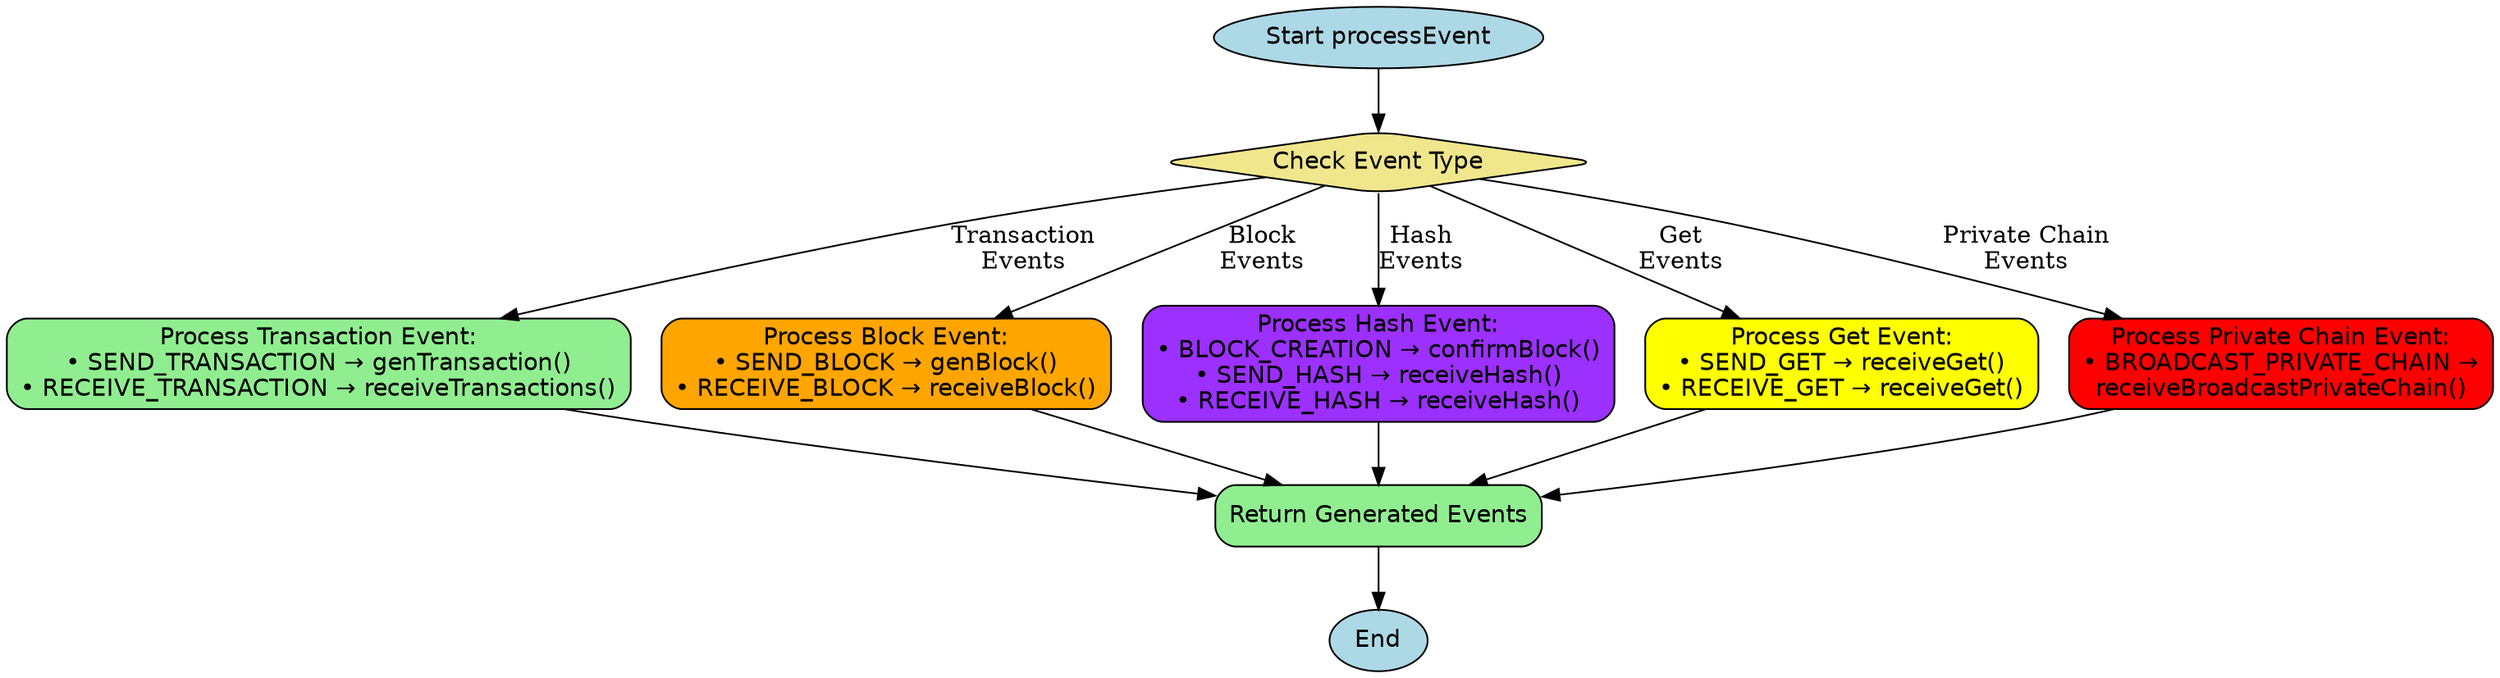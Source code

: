 digraph processEventFlow {
    rankdir=TB;
    
    // Node styles
    node [shape=box, style="filled,rounded", fontname="Helvetica"];
    start_node [label="Start processEvent", shape=ellipse, fillcolor=lightblue];
    end_node [label="End", shape=ellipse, fillcolor=lightblue];
    
    // Event type check
    event_type_check [
        label="Check Event Type",
        shape=diamond,
        fillcolor=khaki
    ];
    
    // Transaction Events
    process_transaction [
        label="Process Transaction Event:\n• SEND_TRANSACTION → genTransaction()\n• RECEIVE_TRANSACTION → receiveTransactions()",
        shape=box,
        fillcolor=lightgreen
    ];
    
    // Block Events
    process_block [
        label="Process Block Event:\n• SEND_BLOCK → genBlock()\n• RECEIVE_BLOCK → receiveBlock()",
        shape=box,
        fillcolor=orange
    ];
    
    // Hash Events
    process_hash [
        label="Process Hash Event:\n• BLOCK_CREATION → confirmBlock()\n• SEND_HASH → receiveHash()\n• RECEIVE_HASH → receiveHash()",
        shape=box,
        fillcolor=purple1
    ];
    
    // Get Events
    process_get [
        label="Process Get Event:\n• SEND_GET → receiveGet()\n• RECEIVE_GET → receiveGet()",
        shape=box,
        fillcolor=yellow
    ];
    
    // Private Chain Events
    process_private [
        label="Process Private Chain Event:\n• BROADCAST_PRIVATE_CHAIN →\nreceiveBroadcastPrivateChain()",
        shape=box,
        fillcolor=red
    ];
    
    return_events [
        label="Return Generated Events",
        shape=box,
        fillcolor=lightgreen
    ];

    // Edges
    start_node -> event_type_check;
    
    // Route based on event type
    event_type_check -> process_transaction [label="Transaction\nEvents"];
    event_type_check -> process_block [label="Block\nEvents"];
    event_type_check -> process_hash [label="Hash\nEvents"];
    event_type_check -> process_get [label="Get\nEvents"];
    event_type_check -> process_private [label="Private Chain\nEvents"];
    
    // All processes return to final step
    process_transaction -> return_events;
    process_block -> return_events;
    process_hash -> return_events;
    process_get -> return_events;
    process_private -> return_events;
    
    return_events -> end_node;
}